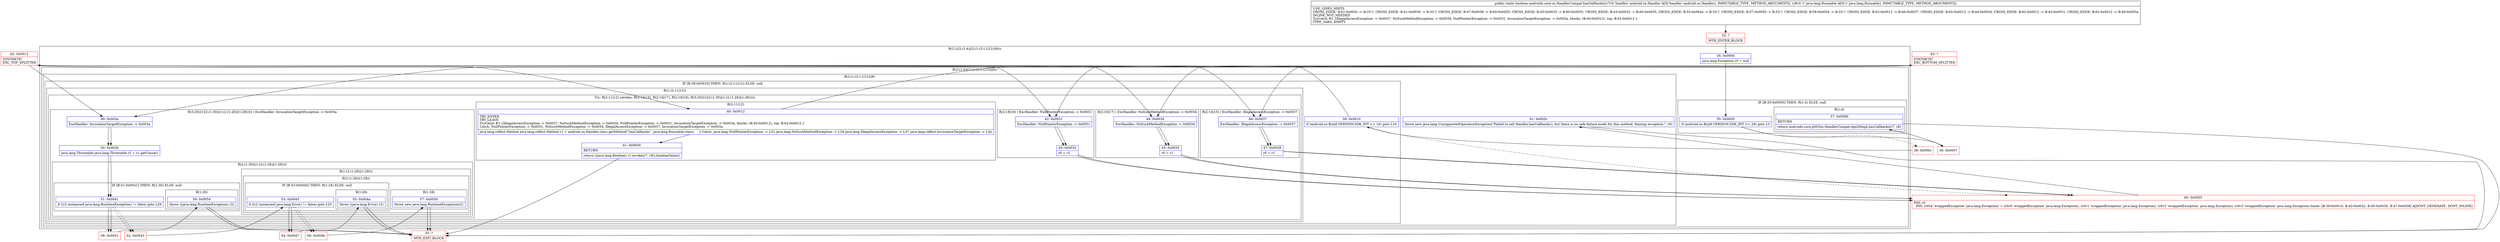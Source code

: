 digraph "CFG forandroidx.core.os.HandlerCompat.hasCallbacks(Landroid\/os\/Handler;Ljava\/lang\/Runnable;)Z" {
subgraph cluster_Region_1018866452 {
label = "R(2:1|(2:(1:4)|(2:(1:(2:11|12))|9)))";
node [shape=record,color=blue];
Node_34 [shape=record,label="{34\:\ 0x0000|java.lang.Exception r0 = null\l}"];
subgraph cluster_Region_2088202486 {
label = "R(2:(1:4)|(2:(1:(2:11|12))|9))";
node [shape=record,color=blue];
subgraph cluster_IfRegion_164614187 {
label = "IF [B:35:0x0005] THEN: R(1:4) ELSE: null";
node [shape=record,color=blue];
Node_35 [shape=record,label="{35\:\ 0x0005|if (android.os.Build.VERSION.SDK_INT \>= 29) goto L3\l}"];
subgraph cluster_Region_2142438914 {
label = "R(1:4)";
node [shape=record,color=blue];
Node_37 [shape=record,label="{37\:\ 0x000b|RETURN\l|return androidx.core.p003os.HandlerCompat.Api29Impl.hasCallbacks(r7, r8)\l}"];
}
}
subgraph cluster_Region_1347057410 {
label = "R(2:(1:(2:11|12))|9)";
node [shape=record,color=blue];
subgraph cluster_IfRegion_1470704907 {
label = "IF [B:39:0x0010] THEN: R(1:(2:11|12)) ELSE: null";
node [shape=record,color=blue];
Node_39 [shape=record,label="{39\:\ 0x0010|if (android.os.Build.VERSION.SDK_INT \>= 16) goto L10\l}"];
subgraph cluster_Region_278792136 {
label = "R(1:(2:11|12))";
node [shape=record,color=blue];
subgraph cluster_TryCatchRegion_1730659192 {
label = "Try: R(2:11|12) catches: R(2:14|15), R(2:16|17), R(2:18|19), R(3:20|21|(2:(1:30)|(1:(2:(1:26)|(1:28)))))";
node [shape=record,color=blue];
subgraph cluster_Region_2142324082 {
label = "R(2:11|12)";
node [shape=record,color=blue];
Node_40 [shape=record,label="{40\:\ 0x0012|TRY_ENTER\lTRY_LEAVE\lTryCatch #2 \{IllegalAccessException \-\> 0x0037, NoSuchMethodException \-\> 0x0034, NullPointerException \-\> 0x0031, InvocationTargetException \-\> 0x003a, blocks: (B:40:0x0012), top: B:62:0x0012 \}\lCatch: NullPointerException \-\> 0x0031, NoSuchMethodException \-\> 0x0034, IllegalAccessException \-\> 0x0037, InvocationTargetException \-\> 0x003a\l|java.lang.reflect.Method java.lang.reflect.Method r1 = android.os.Handler.class.getMethod(\"hasCallbacks\", java.lang.Runnable.class)     \/\/ Catch: java.lang.NullPointerException \-\> L31 java.lang.NoSuchMethodException \-\> L34 java.lang.IllegalAccessException \-\> L37 java.lang.reflect.InvocationTargetException \-\> L3a\l}"];
Node_41 [shape=record,label="{41\:\ 0x0030|RETURN\l|return ((java.lang.Boolean) r1.invoke(r7, r8)).booleanValue()\l}"];
}
subgraph cluster_Region_968988965 {
label = "R(2:14|15) | ExcHandler: IllegalAccessException \-\> 0x0037\l";
node [shape=record,color=blue];
Node_46 [shape=record,label="{46\:\ 0x0037|ExcHandler: IllegalAccessException \-\> 0x0037\l}"];
Node_47 [shape=record,label="{47\:\ 0x0038|r0 = r1\l}"];
}
subgraph cluster_Region_871749451 {
label = "R(2:16|17) | ExcHandler: NoSuchMethodException \-\> 0x0034\l";
node [shape=record,color=blue];
Node_44 [shape=record,label="{44\:\ 0x0034|ExcHandler: NoSuchMethodException \-\> 0x0034\l}"];
Node_45 [shape=record,label="{45\:\ 0x0035|r0 = r1\l}"];
}
subgraph cluster_Region_397780633 {
label = "R(2:18|19) | ExcHandler: NullPointerException \-\> 0x0031\l";
node [shape=record,color=blue];
Node_42 [shape=record,label="{42\:\ 0x0031|ExcHandler: NullPointerException \-\> 0x0031\l}"];
Node_43 [shape=record,label="{43\:\ 0x0032|r0 = r1\l}"];
}
subgraph cluster_Region_1794216700 {
label = "R(3:20|21|(2:(1:30)|(1:(2:(1:26)|(1:28))))) | ExcHandler: InvocationTargetException \-\> 0x003a\l";
node [shape=record,color=blue];
Node_49 [shape=record,label="{49\:\ 0x003a|ExcHandler: InvocationTargetException \-\> 0x003a\l}"];
Node_50 [shape=record,label="{50\:\ 0x003b|java.lang.Throwable java.lang.Throwable r2 = r1.getCause()\l}"];
subgraph cluster_Region_12798600 {
label = "R(2:(1:30)|(1:(2:(1:26)|(1:28))))";
node [shape=record,color=blue];
subgraph cluster_IfRegion_1998806886 {
label = "IF [B:51:0x0041] THEN: R(1:30) ELSE: null";
node [shape=record,color=blue];
Node_51 [shape=record,label="{51\:\ 0x0041|if ((r2 instanceof java.lang.RuntimeException) != false) goto L29\l}"];
subgraph cluster_Region_1109325846 {
label = "R(1:30)";
node [shape=record,color=blue];
Node_59 [shape=record,label="{59\:\ 0x0054|throw ((java.lang.RuntimeException) r2)\l}"];
}
}
subgraph cluster_Region_513601262 {
label = "R(1:(2:(1:26)|(1:28)))";
node [shape=record,color=blue];
subgraph cluster_Region_2128349874 {
label = "R(2:(1:26)|(1:28))";
node [shape=record,color=blue];
subgraph cluster_IfRegion_1106212144 {
label = "IF [B:53:0x0045] THEN: R(1:26) ELSE: null";
node [shape=record,color=blue];
Node_53 [shape=record,label="{53\:\ 0x0045|if ((r2 instanceof java.lang.Error) != false) goto L25\l}"];
subgraph cluster_Region_661617027 {
label = "R(1:26)";
node [shape=record,color=blue];
Node_55 [shape=record,label="{55\:\ 0x004a|throw ((java.lang.Error) r2)\l}"];
}
}
subgraph cluster_Region_1247464039 {
label = "R(1:28)";
node [shape=record,color=blue];
Node_57 [shape=record,label="{57\:\ 0x0050|throw new java.lang.RuntimeException(r2)\l}"];
}
}
}
}
}
}
}
}
Node_61 [shape=record,label="{61\:\ 0x005c|throw new java.lang.UnsupportedOperationException(\"Failed to call Handler.hasCallbacks(), but there is no safe failure mode for this method. Raising exception.\", r0)\l}"];
}
}
}
subgraph cluster_Region_1794216700 {
label = "R(3:20|21|(2:(1:30)|(1:(2:(1:26)|(1:28))))) | ExcHandler: InvocationTargetException \-\> 0x003a\l";
node [shape=record,color=blue];
Node_49 [shape=record,label="{49\:\ 0x003a|ExcHandler: InvocationTargetException \-\> 0x003a\l}"];
Node_50 [shape=record,label="{50\:\ 0x003b|java.lang.Throwable java.lang.Throwable r2 = r1.getCause()\l}"];
subgraph cluster_Region_12798600 {
label = "R(2:(1:30)|(1:(2:(1:26)|(1:28))))";
node [shape=record,color=blue];
subgraph cluster_IfRegion_1998806886 {
label = "IF [B:51:0x0041] THEN: R(1:30) ELSE: null";
node [shape=record,color=blue];
Node_51 [shape=record,label="{51\:\ 0x0041|if ((r2 instanceof java.lang.RuntimeException) != false) goto L29\l}"];
subgraph cluster_Region_1109325846 {
label = "R(1:30)";
node [shape=record,color=blue];
Node_59 [shape=record,label="{59\:\ 0x0054|throw ((java.lang.RuntimeException) r2)\l}"];
}
}
subgraph cluster_Region_513601262 {
label = "R(1:(2:(1:26)|(1:28)))";
node [shape=record,color=blue];
subgraph cluster_Region_2128349874 {
label = "R(2:(1:26)|(1:28))";
node [shape=record,color=blue];
subgraph cluster_IfRegion_1106212144 {
label = "IF [B:53:0x0045] THEN: R(1:26) ELSE: null";
node [shape=record,color=blue];
Node_53 [shape=record,label="{53\:\ 0x0045|if ((r2 instanceof java.lang.Error) != false) goto L25\l}"];
subgraph cluster_Region_661617027 {
label = "R(1:26)";
node [shape=record,color=blue];
Node_55 [shape=record,label="{55\:\ 0x004a|throw ((java.lang.Error) r2)\l}"];
}
}
subgraph cluster_Region_1247464039 {
label = "R(1:28)";
node [shape=record,color=blue];
Node_57 [shape=record,label="{57\:\ 0x0050|throw new java.lang.RuntimeException(r2)\l}"];
}
}
}
}
}
subgraph cluster_Region_968988965 {
label = "R(2:14|15) | ExcHandler: IllegalAccessException \-\> 0x0037\l";
node [shape=record,color=blue];
Node_46 [shape=record,label="{46\:\ 0x0037|ExcHandler: IllegalAccessException \-\> 0x0037\l}"];
Node_47 [shape=record,label="{47\:\ 0x0038|r0 = r1\l}"];
}
subgraph cluster_Region_871749451 {
label = "R(2:16|17) | ExcHandler: NoSuchMethodException \-\> 0x0034\l";
node [shape=record,color=blue];
Node_44 [shape=record,label="{44\:\ 0x0034|ExcHandler: NoSuchMethodException \-\> 0x0034\l}"];
Node_45 [shape=record,label="{45\:\ 0x0035|r0 = r1\l}"];
}
subgraph cluster_Region_397780633 {
label = "R(2:18|19) | ExcHandler: NullPointerException \-\> 0x0031\l";
node [shape=record,color=blue];
Node_42 [shape=record,label="{42\:\ 0x0031|ExcHandler: NullPointerException \-\> 0x0031\l}"];
Node_43 [shape=record,label="{43\:\ 0x0032|r0 = r1\l}"];
}
Node_32 [shape=record,color=red,label="{32\:\ ?|MTH_ENTER_BLOCK\l}"];
Node_36 [shape=record,color=red,label="{36\:\ 0x0007}"];
Node_33 [shape=record,color=red,label="{33\:\ ?|MTH_EXIT_BLOCK\l}"];
Node_38 [shape=record,color=red,label="{38\:\ 0x000c}"];
Node_60 [shape=record,color=red,label="{60\:\ 0x0055|PHI: r0 \l  PHI: (r0v4 'wrappedException' java.lang.Exception) = (r0v0 'wrappedException' java.lang.Exception), (r0v1 'wrappedException' java.lang.Exception), (r0v2 'wrappedException' java.lang.Exception), (r0v3 'wrappedException' java.lang.Exception) binds: [B:39:0x0010, B:43:0x0032, B:45:0x0035, B:47:0x0038] A[DONT_GENERATE, DONT_INLINE]\l}"];
Node_62 [shape=record,color=red,label="{62\:\ 0x0012|SYNTHETIC\lEXC_TOP_SPLITTER\l}"];
Node_63 [shape=record,color=red,label="{63\:\ ?|SYNTHETIC\lEXC_BOTTOM_SPLITTER\l}"];
Node_52 [shape=record,color=red,label="{52\:\ 0x0043}"];
Node_54 [shape=record,color=red,label="{54\:\ 0x0047}"];
Node_56 [shape=record,color=red,label="{56\:\ 0x004b}"];
Node_58 [shape=record,color=red,label="{58\:\ 0x0051}"];
MethodNode[shape=record,label="{public static boolean androidx.core.os.HandlerCompat.hasCallbacks((r7v0 'handler' android.os.Handler A[D('handler' android.os.Handler), IMMUTABLE_TYPE, METHOD_ARGUMENT]), (r8v0 'r' java.lang.Runnable A[D('r' java.lang.Runnable), IMMUTABLE_TYPE, METHOD_ARGUMENT]))  | USE_LINES_HINTS\lCROSS_EDGE: B:61:0x005c \-\> B:33:?, CROSS_EDGE: B:41:0x0030 \-\> B:33:?, CROSS_EDGE: B:47:0x0038 \-\> B:60:0x0055, CROSS_EDGE: B:45:0x0035 \-\> B:60:0x0055, CROSS_EDGE: B:43:0x0032 \-\> B:60:0x0055, CROSS_EDGE: B:55:0x004a \-\> B:33:?, CROSS_EDGE: B:57:0x0050 \-\> B:33:?, CROSS_EDGE: B:59:0x0054 \-\> B:33:?, CROSS_EDGE: B:62:0x0012 \-\> B:46:0x0037, CROSS_EDGE: B:62:0x0012 \-\> B:44:0x0034, CROSS_EDGE: B:62:0x0012 \-\> B:42:0x0031, CROSS_EDGE: B:62:0x0012 \-\> B:49:0x003a\lINLINE_NOT_NEEDED\lTryCatch #2 \{IllegalAccessException \-\> 0x0037, NoSuchMethodException \-\> 0x0034, NullPointerException \-\> 0x0031, InvocationTargetException \-\> 0x003a, blocks: (B:40:0x0012), top: B:62:0x0012 \}\lTYPE_VARS: EMPTY\l}"];
MethodNode -> Node_32;Node_34 -> Node_35;
Node_35 -> Node_36;
Node_35 -> Node_38[style=dashed];
Node_37 -> Node_33;
Node_39 -> Node_60[style=dashed];
Node_39 -> Node_62;
Node_40 -> Node_41;
Node_40 -> Node_63;
Node_41 -> Node_33;
Node_46 -> Node_47;
Node_47 -> Node_60;
Node_44 -> Node_45;
Node_45 -> Node_60;
Node_42 -> Node_43;
Node_43 -> Node_60;
Node_49 -> Node_50;
Node_50 -> Node_51;
Node_51 -> Node_52[style=dashed];
Node_51 -> Node_58;
Node_59 -> Node_33;
Node_53 -> Node_54;
Node_53 -> Node_56[style=dashed];
Node_55 -> Node_33;
Node_57 -> Node_33;
Node_61 -> Node_33;
Node_49 -> Node_50;
Node_50 -> Node_51;
Node_51 -> Node_52[style=dashed];
Node_51 -> Node_58;
Node_59 -> Node_33;
Node_53 -> Node_54;
Node_53 -> Node_56[style=dashed];
Node_55 -> Node_33;
Node_57 -> Node_33;
Node_46 -> Node_47;
Node_47 -> Node_60;
Node_44 -> Node_45;
Node_45 -> Node_60;
Node_42 -> Node_43;
Node_43 -> Node_60;
Node_32 -> Node_34;
Node_36 -> Node_37;
Node_38 -> Node_39;
Node_60 -> Node_61;
Node_62 -> Node_40;
Node_62 -> Node_46;
Node_62 -> Node_44;
Node_62 -> Node_42;
Node_62 -> Node_49;
Node_63 -> Node_46;
Node_63 -> Node_44;
Node_63 -> Node_42;
Node_63 -> Node_49;
Node_52 -> Node_53;
Node_54 -> Node_55;
Node_56 -> Node_57;
Node_58 -> Node_59;
}

